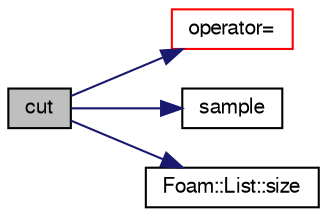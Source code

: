 digraph "cut"
{
  bgcolor="transparent";
  edge [fontname="FreeSans",fontsize="10",labelfontname="FreeSans",labelfontsize="10"];
  node [fontname="FreeSans",fontsize="10",shape=record];
  rankdir="LR";
  Node40 [label="cut",height=0.2,width=0.4,color="black", fillcolor="grey75", style="filled", fontcolor="black"];
  Node40 -> Node41 [color="midnightblue",fontsize="10",style="solid",fontname="FreeSans"];
  Node41 [label="operator=",height=0.2,width=0.4,color="red",URL="$a29234.html#a791cb2006962605e80b84ad428b79eaf"];
  Node40 -> Node86 [color="midnightblue",fontsize="10",style="solid",fontname="FreeSans"];
  Node86 [label="sample",height=0.2,width=0.4,color="black",URL="$a29234.html#a3d35a3fc63f7ec9469b25a0124e1be00",tooltip="Sample the cell field. "];
  Node40 -> Node87 [color="midnightblue",fontsize="10",style="solid",fontname="FreeSans"];
  Node87 [label="Foam::List::size",height=0.2,width=0.4,color="black",URL="$a25694.html#a8a5f6fa29bd4b500caf186f60245b384",tooltip="Override size to be inconsistent with allocated storage. "];
}
